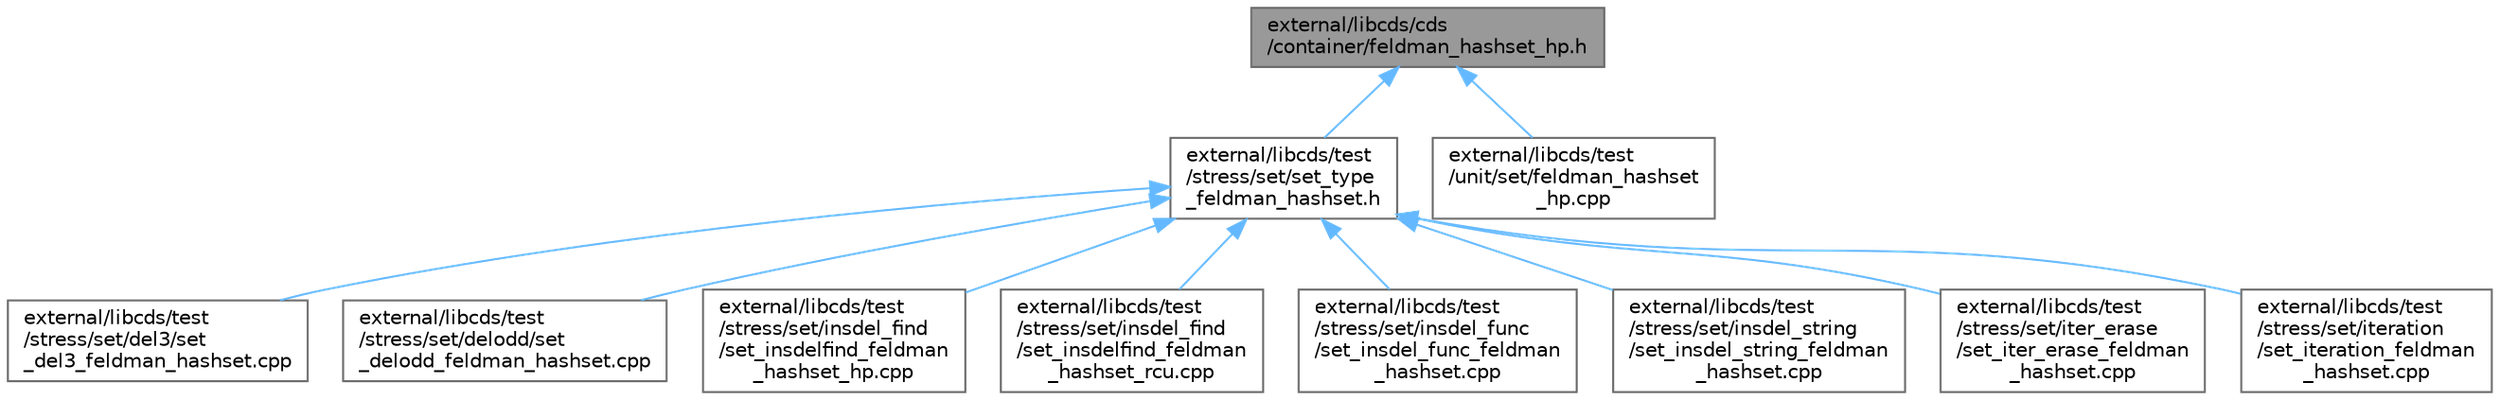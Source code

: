 digraph "external/libcds/cds/container/feldman_hashset_hp.h"
{
 // LATEX_PDF_SIZE
  bgcolor="transparent";
  edge [fontname=Helvetica,fontsize=10,labelfontname=Helvetica,labelfontsize=10];
  node [fontname=Helvetica,fontsize=10,shape=box,height=0.2,width=0.4];
  Node1 [id="Node000001",label="external/libcds/cds\l/container/feldman_hashset_hp.h",height=0.2,width=0.4,color="gray40", fillcolor="grey60", style="filled", fontcolor="black",tooltip=" "];
  Node1 -> Node2 [id="edge11_Node000001_Node000002",dir="back",color="steelblue1",style="solid",tooltip=" "];
  Node2 [id="Node000002",label="external/libcds/test\l/stress/set/set_type\l_feldman_hashset.h",height=0.2,width=0.4,color="grey40", fillcolor="white", style="filled",URL="$set__type__feldman__hashset_8h.html",tooltip=" "];
  Node2 -> Node3 [id="edge12_Node000002_Node000003",dir="back",color="steelblue1",style="solid",tooltip=" "];
  Node3 [id="Node000003",label="external/libcds/test\l/stress/set/del3/set\l_del3_feldman_hashset.cpp",height=0.2,width=0.4,color="grey40", fillcolor="white", style="filled",URL="$set__del3__feldman__hashset_8cpp.html",tooltip=" "];
  Node2 -> Node4 [id="edge13_Node000002_Node000004",dir="back",color="steelblue1",style="solid",tooltip=" "];
  Node4 [id="Node000004",label="external/libcds/test\l/stress/set/delodd/set\l_delodd_feldman_hashset.cpp",height=0.2,width=0.4,color="grey40", fillcolor="white", style="filled",URL="$set__delodd__feldman__hashset_8cpp.html",tooltip=" "];
  Node2 -> Node5 [id="edge14_Node000002_Node000005",dir="back",color="steelblue1",style="solid",tooltip=" "];
  Node5 [id="Node000005",label="external/libcds/test\l/stress/set/insdel_find\l/set_insdelfind_feldman\l_hashset_hp.cpp",height=0.2,width=0.4,color="grey40", fillcolor="white", style="filled",URL="$set__insdelfind__feldman__hashset__hp_8cpp.html",tooltip=" "];
  Node2 -> Node6 [id="edge15_Node000002_Node000006",dir="back",color="steelblue1",style="solid",tooltip=" "];
  Node6 [id="Node000006",label="external/libcds/test\l/stress/set/insdel_find\l/set_insdelfind_feldman\l_hashset_rcu.cpp",height=0.2,width=0.4,color="grey40", fillcolor="white", style="filled",URL="$set__insdelfind__feldman__hashset__rcu_8cpp.html",tooltip=" "];
  Node2 -> Node7 [id="edge16_Node000002_Node000007",dir="back",color="steelblue1",style="solid",tooltip=" "];
  Node7 [id="Node000007",label="external/libcds/test\l/stress/set/insdel_func\l/set_insdel_func_feldman\l_hashset.cpp",height=0.2,width=0.4,color="grey40", fillcolor="white", style="filled",URL="$set__insdel__func__feldman__hashset_8cpp.html",tooltip=" "];
  Node2 -> Node8 [id="edge17_Node000002_Node000008",dir="back",color="steelblue1",style="solid",tooltip=" "];
  Node8 [id="Node000008",label="external/libcds/test\l/stress/set/insdel_string\l/set_insdel_string_feldman\l_hashset.cpp",height=0.2,width=0.4,color="grey40", fillcolor="white", style="filled",URL="$set__insdel__string__feldman__hashset_8cpp.html",tooltip=" "];
  Node2 -> Node9 [id="edge18_Node000002_Node000009",dir="back",color="steelblue1",style="solid",tooltip=" "];
  Node9 [id="Node000009",label="external/libcds/test\l/stress/set/iter_erase\l/set_iter_erase_feldman\l_hashset.cpp",height=0.2,width=0.4,color="grey40", fillcolor="white", style="filled",URL="$set__iter__erase__feldman__hashset_8cpp.html",tooltip=" "];
  Node2 -> Node10 [id="edge19_Node000002_Node000010",dir="back",color="steelblue1",style="solid",tooltip=" "];
  Node10 [id="Node000010",label="external/libcds/test\l/stress/set/iteration\l/set_iteration_feldman\l_hashset.cpp",height=0.2,width=0.4,color="grey40", fillcolor="white", style="filled",URL="$set__iteration__feldman__hashset_8cpp.html",tooltip=" "];
  Node1 -> Node11 [id="edge20_Node000001_Node000011",dir="back",color="steelblue1",style="solid",tooltip=" "];
  Node11 [id="Node000011",label="external/libcds/test\l/unit/set/feldman_hashset\l_hp.cpp",height=0.2,width=0.4,color="grey40", fillcolor="white", style="filled",URL="$feldman__hashset__hp_8cpp.html",tooltip=" "];
}
